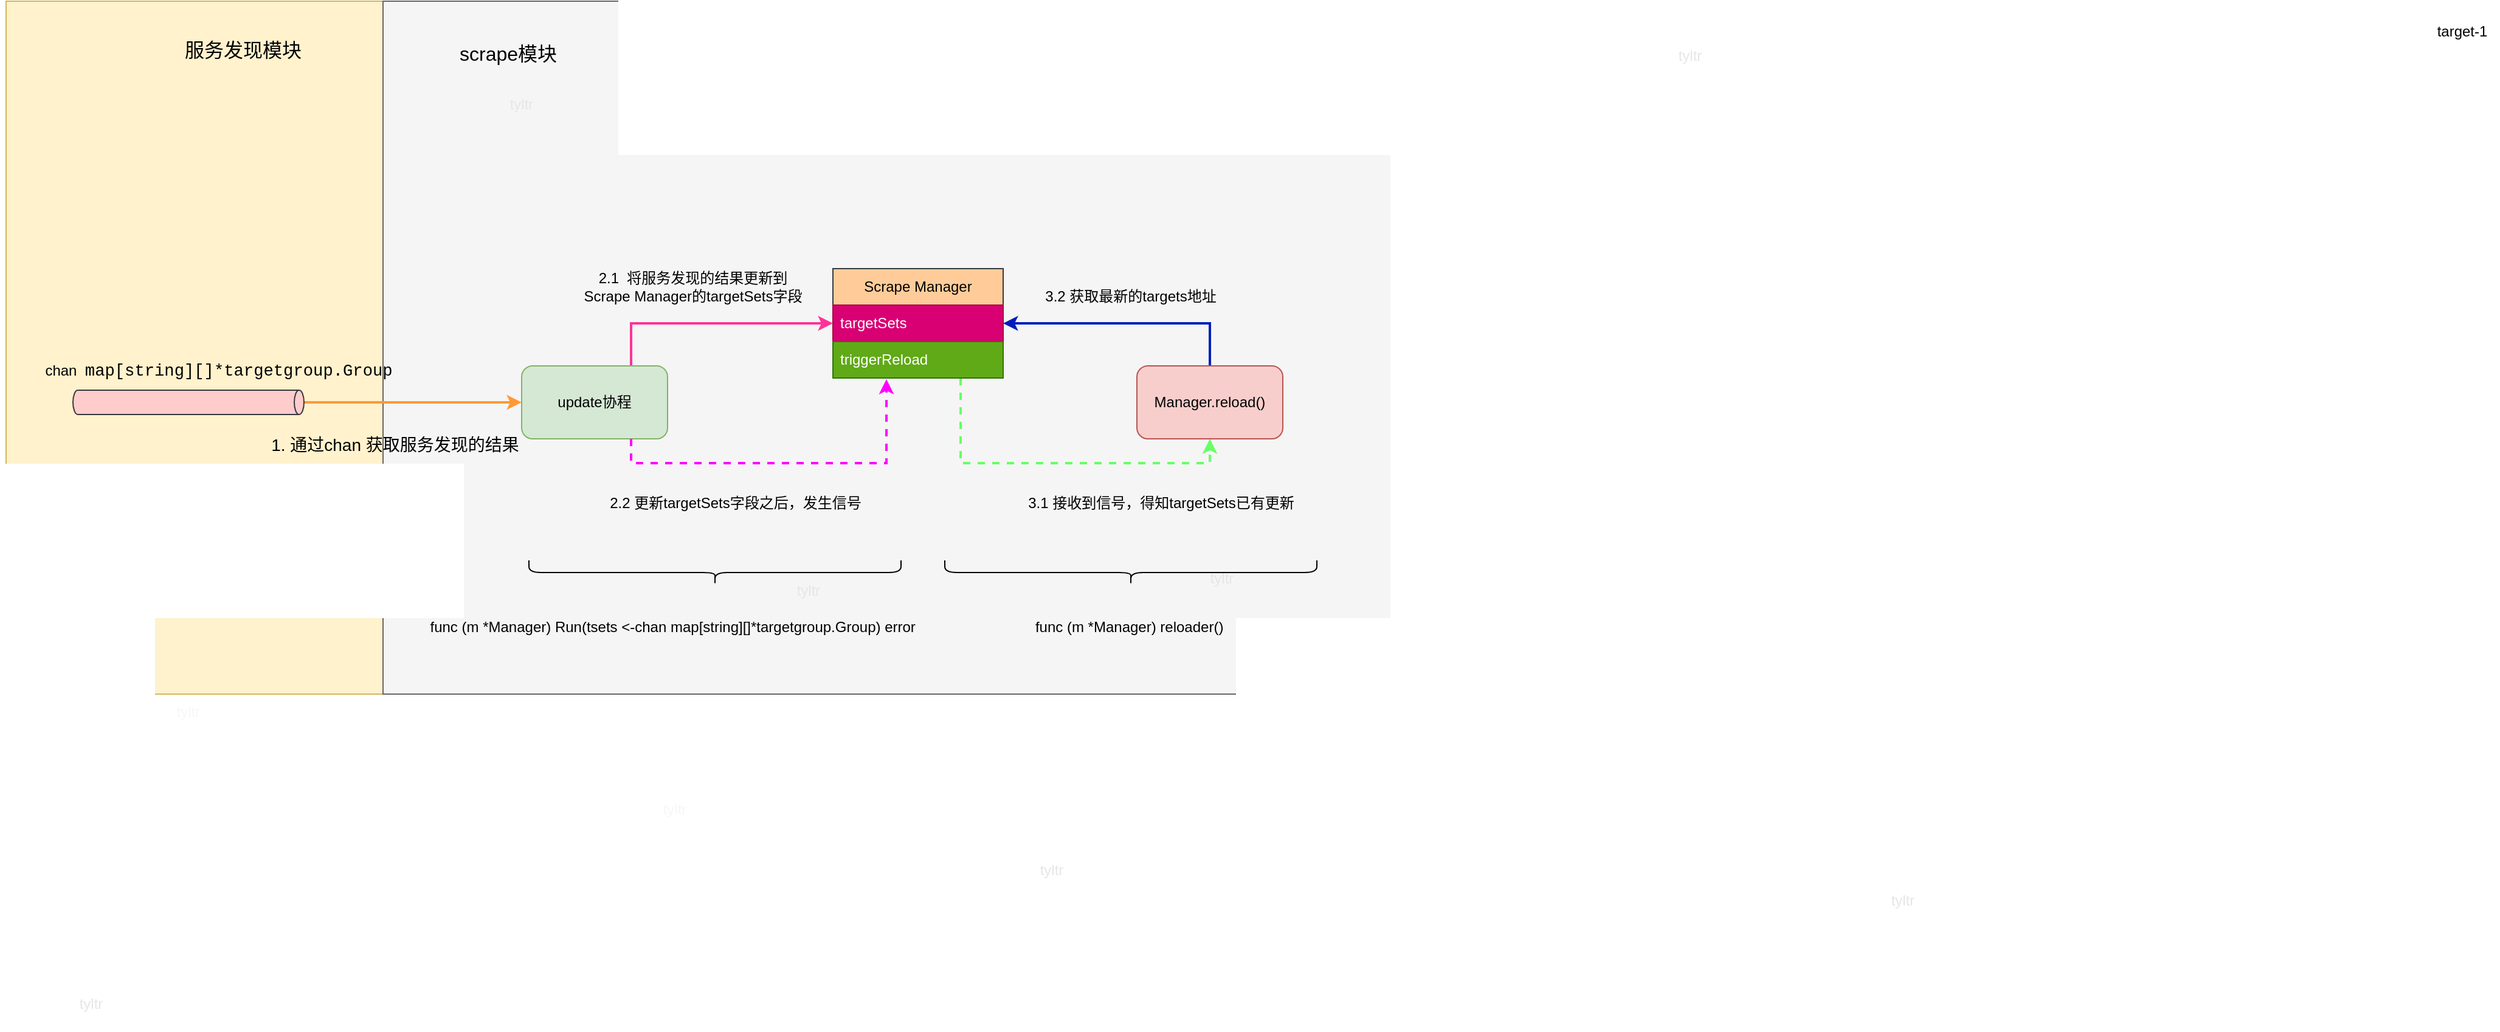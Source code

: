 <mxfile version="24.6.1" type="device">
  <diagram name="第 1 页" id="OPNZHjLj4EeVt9BAlshu">
    <mxGraphModel dx="2261" dy="769" grid="1" gridSize="10" guides="1" tooltips="1" connect="1" arrows="1" fold="1" page="1" pageScale="1" pageWidth="827" pageHeight="1169" math="0" shadow="0">
      <root>
        <mxCell id="0" />
        <mxCell id="1" parent="0" />
        <mxCell id="Am5SQaIytVZF_KlW88iQ-10" value="" style="rounded=0;whiteSpace=wrap;html=1;fillColor=#fff2cc;strokeColor=#d6b656;" vertex="1" parent="1">
          <mxGeometry x="-10" y="50" width="310" height="570" as="geometry" />
        </mxCell>
        <mxCell id="fdpDCFg-NzPG3DscGwCP-4" value="" style="rounded=0;whiteSpace=wrap;html=1;fillColor=#f5f5f5;strokeColor=#666666;fontColor=#333333;" parent="1" vertex="1">
          <mxGeometry x="300" y="50" width="890" height="570" as="geometry" />
        </mxCell>
        <mxCell id="fdpDCFg-NzPG3DscGwCP-2" value="&lt;font style=&quot;font-size: 16px;&quot;&gt;服务发现模块&lt;/font&gt;" style="text;html=1;align=center;verticalAlign=middle;whiteSpace=wrap;rounded=0;" parent="1" vertex="1">
          <mxGeometry x="130" y="75" width="110" height="30" as="geometry" />
        </mxCell>
        <mxCell id="fdpDCFg-NzPG3DscGwCP-8" style="edgeStyle=orthogonalEdgeStyle;rounded=0;orthogonalLoop=1;jettySize=auto;html=1;exitX=0.5;exitY=0;exitDx=0;exitDy=0;exitPerimeter=0;strokeWidth=2;strokeColor=#FF9933;" parent="1" source="fdpDCFg-NzPG3DscGwCP-3" target="fdpDCFg-NzPG3DscGwCP-7" edge="1">
          <mxGeometry relative="1" as="geometry" />
        </mxCell>
        <mxCell id="fdpDCFg-NzPG3DscGwCP-3" value="" style="shape=cylinder3;whiteSpace=wrap;html=1;boundedLbl=1;backgroundOutline=1;size=4;direction=south;fillColor=#ffcccc;strokeColor=#36393d;" parent="1" vertex="1">
          <mxGeometry x="45" y="370" width="190" height="20" as="geometry" />
        </mxCell>
        <mxCell id="fdpDCFg-NzPG3DscGwCP-5" value="&lt;font style=&quot;font-size: 16px;&quot;&gt;scrape模块&lt;/font&gt;" style="text;html=1;align=center;verticalAlign=middle;whiteSpace=wrap;rounded=0;" parent="1" vertex="1">
          <mxGeometry x="345" y="80" width="116" height="25" as="geometry" />
        </mxCell>
        <mxCell id="Am5SQaIytVZF_KlW88iQ-3" style="edgeStyle=orthogonalEdgeStyle;rounded=0;orthogonalLoop=1;jettySize=auto;html=1;exitX=0.75;exitY=0;exitDx=0;exitDy=0;entryX=0;entryY=0.5;entryDx=0;entryDy=0;strokeWidth=2;strokeColor=#FF3399;" edge="1" parent="1" source="fdpDCFg-NzPG3DscGwCP-7" target="fdpDCFg-NzPG3DscGwCP-13">
          <mxGeometry relative="1" as="geometry" />
        </mxCell>
        <mxCell id="fdpDCFg-NzPG3DscGwCP-7" value="update协程" style="rounded=1;whiteSpace=wrap;html=1;fillColor=#d5e8d4;strokeColor=#82b366;" parent="1" vertex="1">
          <mxGeometry x="414" y="350" width="120" height="60" as="geometry" />
        </mxCell>
        <mxCell id="fdpDCFg-NzPG3DscGwCP-9" value="chan&amp;nbsp;&amp;nbsp;&lt;span style=&quot;font-family: ui-monospace, SFMono-Regular, &amp;quot;SF Mono&amp;quot;, Menlo, Consolas, &amp;quot;Liberation Mono&amp;quot;, monospace; font-size: 13.6px; text-align: start; white-space-collapse: break-spaces;&quot;&gt;map[string][]*targetgroup.Group&lt;/span&gt;" style="text;html=1;align=center;verticalAlign=middle;whiteSpace=wrap;rounded=0;" parent="1" vertex="1">
          <mxGeometry x="-15" y="340" width="360" height="30" as="geometry" />
        </mxCell>
        <mxCell id="Am5SQaIytVZF_KlW88iQ-6" style="edgeStyle=orthogonalEdgeStyle;rounded=0;orthogonalLoop=1;jettySize=auto;html=1;exitX=0.75;exitY=1;exitDx=0;exitDy=0;entryX=0.5;entryY=1;entryDx=0;entryDy=0;strokeColor=#66FF66;strokeWidth=2;dashed=1;" edge="1" parent="1" source="fdpDCFg-NzPG3DscGwCP-11" target="fdpDCFg-NzPG3DscGwCP-20">
          <mxGeometry relative="1" as="geometry" />
        </mxCell>
        <mxCell id="fdpDCFg-NzPG3DscGwCP-11" value="&lt;article data-content=&quot;[{&amp;quot;type&amp;quot;:&amp;quot;block&amp;quot;,&amp;quot;id&amp;quot;:&amp;quot;wYMw-1721447536406&amp;quot;,&amp;quot;name&amp;quot;:&amp;quot;code&amp;quot;,&amp;quot;data&amp;quot;:{&amp;quot;language&amp;quot;:&amp;quot;&amp;quot;,&amp;quot;theme&amp;quot;:&amp;quot;default&amp;quot;,&amp;quot;version&amp;quot;:1},&amp;quot;nodes&amp;quot;:[{&amp;quot;type&amp;quot;:&amp;quot;block&amp;quot;,&amp;quot;id&amp;quot;:&amp;quot;BwX8-1721447536405&amp;quot;,&amp;quot;name&amp;quot;:&amp;quot;code-line&amp;quot;,&amp;quot;data&amp;quot;:{},&amp;quot;nodes&amp;quot;:[{&amp;quot;type&amp;quot;:&amp;quot;text&amp;quot;,&amp;quot;id&amp;quot;:&amp;quot;Ct8M-1721447536404&amp;quot;,&amp;quot;leaves&amp;quot;:[{&amp;quot;text&amp;quot;:&amp;quot;Manager&amp;quot;,&amp;quot;marks&amp;quot;:[]}]}]}],&amp;quot;state&amp;quot;:{}}]&quot;&gt;&lt;div data-language=&quot;&quot; style=&quot;white-space-collapse: preserve;&quot; data-theme=&quot;default&quot;&gt;&lt;span style=&quot;background-color: initial; white-space-collapse: collapse;&quot;&gt;Scrape&amp;nbsp;&lt;/span&gt;Manager&lt;/div&gt;&lt;/article&gt;" style="swimlane;fontStyle=0;childLayout=stackLayout;horizontal=1;startSize=30;horizontalStack=0;resizeParent=1;resizeParentMax=0;resizeLast=0;collapsible=1;marginBottom=0;whiteSpace=wrap;html=1;fillColor=#ffcc99;strokeColor=#36393d;" parent="1" vertex="1">
          <mxGeometry x="670" y="270" width="140" height="90" as="geometry" />
        </mxCell>
        <mxCell id="fdpDCFg-NzPG3DscGwCP-13" value="&lt;article data-content=&quot;[{&amp;quot;type&amp;quot;:&amp;quot;block&amp;quot;,&amp;quot;id&amp;quot;:&amp;quot;wYMw-1721447536406&amp;quot;,&amp;quot;name&amp;quot;:&amp;quot;code&amp;quot;,&amp;quot;data&amp;quot;:{&amp;quot;language&amp;quot;:&amp;quot;&amp;quot;,&amp;quot;theme&amp;quot;:&amp;quot;default&amp;quot;,&amp;quot;version&amp;quot;:1},&amp;quot;nodes&amp;quot;:[{&amp;quot;type&amp;quot;:&amp;quot;block&amp;quot;,&amp;quot;id&amp;quot;:&amp;quot;zmjt-1721447626092&amp;quot;,&amp;quot;name&amp;quot;:&amp;quot;code-line&amp;quot;,&amp;quot;data&amp;quot;:{},&amp;quot;nodes&amp;quot;:[{&amp;quot;type&amp;quot;:&amp;quot;text&amp;quot;,&amp;quot;id&amp;quot;:&amp;quot;NunP-1721447626090&amp;quot;,&amp;quot;leaves&amp;quot;:[{&amp;quot;text&amp;quot;:&amp;quot;targetSets&amp;quot;,&amp;quot;marks&amp;quot;:[]}]}]}],&amp;quot;state&amp;quot;:{}}]&quot;&gt;&lt;div data-language=&quot;&quot; style=&quot;white-space-collapse: preserve;&quot; data-theme=&quot;default&quot;&gt;targetSets&lt;/div&gt;&lt;/article&gt;" style="text;strokeColor=#A50040;fillColor=#d80073;align=left;verticalAlign=middle;spacingLeft=4;spacingRight=4;overflow=hidden;points=[[0,0.5],[1,0.5]];portConstraint=eastwest;rotatable=0;whiteSpace=wrap;html=1;fontColor=#ffffff;" parent="fdpDCFg-NzPG3DscGwCP-11" vertex="1">
          <mxGeometry y="30" width="140" height="30" as="geometry" />
        </mxCell>
        <mxCell id="fdpDCFg-NzPG3DscGwCP-14" value="&lt;article data-content=&quot;[{&amp;quot;type&amp;quot;:&amp;quot;block&amp;quot;,&amp;quot;id&amp;quot;:&amp;quot;wYMw-1721447536406&amp;quot;,&amp;quot;name&amp;quot;:&amp;quot;code&amp;quot;,&amp;quot;data&amp;quot;:{&amp;quot;language&amp;quot;:&amp;quot;&amp;quot;,&amp;quot;theme&amp;quot;:&amp;quot;default&amp;quot;,&amp;quot;version&amp;quot;:1},&amp;quot;nodes&amp;quot;:[{&amp;quot;type&amp;quot;:&amp;quot;block&amp;quot;,&amp;quot;id&amp;quot;:&amp;quot;qOg6-1721447632271&amp;quot;,&amp;quot;name&amp;quot;:&amp;quot;code-line&amp;quot;,&amp;quot;data&amp;quot;:{},&amp;quot;nodes&amp;quot;:[{&amp;quot;type&amp;quot;:&amp;quot;text&amp;quot;,&amp;quot;id&amp;quot;:&amp;quot;eazO-1721447632269&amp;quot;,&amp;quot;leaves&amp;quot;:[{&amp;quot;text&amp;quot;:&amp;quot;triggerReload&amp;quot;,&amp;quot;marks&amp;quot;:[]}]}]}],&amp;quot;state&amp;quot;:{}}]&quot;&gt;&lt;div data-language=&quot;&quot; style=&quot;white-space-collapse: preserve;&quot; data-theme=&quot;default&quot;&gt;triggerReload&lt;/div&gt;&lt;/article&gt;" style="text;strokeColor=#2D7600;fillColor=#60a917;align=left;verticalAlign=middle;spacingLeft=4;spacingRight=4;overflow=hidden;points=[[0,0.5],[1,0.5]];portConstraint=eastwest;rotatable=0;whiteSpace=wrap;html=1;perimeterSpacing=1;fontColor=#ffffff;" parent="fdpDCFg-NzPG3DscGwCP-11" vertex="1">
          <mxGeometry y="60" width="140" height="30" as="geometry" />
        </mxCell>
        <mxCell id="fdpDCFg-NzPG3DscGwCP-16" value="&lt;font style=&quot;font-size: 14px;&quot;&gt;1. 通过chan 获取服务发现的结果&lt;/font&gt;" style="text;html=1;align=center;verticalAlign=middle;whiteSpace=wrap;rounded=0;fontColor=default;" parent="1" vertex="1">
          <mxGeometry x="200" y="400" width="220" height="30" as="geometry" />
        </mxCell>
        <mxCell id="fdpDCFg-NzPG3DscGwCP-17" value="2.1&amp;nbsp; 将服务发现的结果更新到&lt;span style=&quot;background-color: initial;&quot;&gt;Scrape&amp;nbsp;&lt;/span&gt;&lt;span style=&quot;white-space-collapse: preserve;&quot;&gt;Manager的&lt;/span&gt;&lt;span style=&quot;white-space-collapse: preserve; background-color: initial;&quot;&gt;targetSets字段&lt;/span&gt;" style="text;html=1;align=center;verticalAlign=middle;whiteSpace=wrap;rounded=0;" parent="1" vertex="1">
          <mxGeometry x="450" y="260" width="210" height="50" as="geometry" />
        </mxCell>
        <mxCell id="fdpDCFg-NzPG3DscGwCP-19" value="2.2 更新&lt;span style=&quot;white-space-collapse: preserve;&quot;&gt;targetSets字段之后，发生信号&lt;/span&gt;" style="text;html=1;align=center;verticalAlign=middle;whiteSpace=wrap;rounded=0;" parent="1" vertex="1">
          <mxGeometry x="480" y="450" width="220" height="25" as="geometry" />
        </mxCell>
        <mxCell id="fdpDCFg-NzPG3DscGwCP-27" style="edgeStyle=orthogonalEdgeStyle;rounded=0;orthogonalLoop=1;jettySize=auto;html=1;exitX=0.5;exitY=0;exitDx=0;exitDy=0;fillColor=#0050ef;strokeColor=#001DBC;strokeWidth=2;" parent="1" source="fdpDCFg-NzPG3DscGwCP-20" target="fdpDCFg-NzPG3DscGwCP-13" edge="1">
          <mxGeometry relative="1" as="geometry" />
        </mxCell>
        <mxCell id="fdpDCFg-NzPG3DscGwCP-20" value="&lt;article data-content=&quot;[{&amp;quot;type&amp;quot;:&amp;quot;block&amp;quot;,&amp;quot;id&amp;quot;:&amp;quot;wYMw-1721447536406&amp;quot;,&amp;quot;name&amp;quot;:&amp;quot;code&amp;quot;,&amp;quot;data&amp;quot;:{&amp;quot;language&amp;quot;:&amp;quot;&amp;quot;,&amp;quot;theme&amp;quot;:&amp;quot;default&amp;quot;,&amp;quot;version&amp;quot;:1},&amp;quot;nodes&amp;quot;:[{&amp;quot;type&amp;quot;:&amp;quot;block&amp;quot;,&amp;quot;id&amp;quot;:&amp;quot;22FU-1721452351014&amp;quot;,&amp;quot;name&amp;quot;:&amp;quot;code-line&amp;quot;,&amp;quot;data&amp;quot;:{},&amp;quot;nodes&amp;quot;:[{&amp;quot;type&amp;quot;:&amp;quot;text&amp;quot;,&amp;quot;id&amp;quot;:&amp;quot;Je7Y-1721452351012&amp;quot;,&amp;quot;leaves&amp;quot;:[{&amp;quot;text&amp;quot;:&amp;quot;reloader&amp;quot;,&amp;quot;marks&amp;quot;:[]}]}]}],&amp;quot;state&amp;quot;:{}}]&quot;&gt;&lt;div data-language=&quot;&quot; style=&quot;white-space-collapse: preserve;&quot; data-theme=&quot;default&quot;&gt;Manager.reload()&lt;/div&gt;&lt;/article&gt;" style="rounded=1;whiteSpace=wrap;html=1;fillColor=#f8cecc;strokeColor=#b85450;" parent="1" vertex="1">
          <mxGeometry x="920" y="350" width="120" height="60" as="geometry" />
        </mxCell>
        <mxCell id="fdpDCFg-NzPG3DscGwCP-23" value="3.1 接收到信号，得知&lt;span style=&quot;white-space-collapse: preserve;&quot;&gt;targetSets已有更新&lt;/span&gt;" style="text;html=1;align=center;verticalAlign=middle;whiteSpace=wrap;rounded=0;" parent="1" vertex="1">
          <mxGeometry x="810" y="450" width="260" height="25" as="geometry" />
        </mxCell>
        <mxCell id="fdpDCFg-NzPG3DscGwCP-28" value="3.2 获取最新的targets地址" style="text;html=1;align=center;verticalAlign=middle;whiteSpace=wrap;rounded=0;" parent="1" vertex="1">
          <mxGeometry x="840" y="280" width="150" height="25" as="geometry" />
        </mxCell>
        <mxCell id="fdpDCFg-NzPG3DscGwCP-70" value="target-1" style="text;html=1;align=center;verticalAlign=middle;whiteSpace=wrap;rounded=0;" parent="1" vertex="1">
          <mxGeometry x="1980" y="60" width="60" height="30" as="geometry" />
        </mxCell>
        <mxCell id="XsaYZCnVBgNQdDiTwEfk-1" value="&lt;font color=&quot;#e6e6e6&quot;&gt;tyltr&lt;/font&gt;" style="text;html=1;align=center;verticalAlign=middle;whiteSpace=wrap;rounded=0;shadow=1;" parent="1" vertex="1">
          <mxGeometry x="30" y="860" width="60" height="30" as="geometry" />
        </mxCell>
        <mxCell id="XsaYZCnVBgNQdDiTwEfk-2" value="&lt;font color=&quot;#e6e6e6&quot;&gt;tyltr&lt;/font&gt;" style="text;html=1;align=center;verticalAlign=middle;whiteSpace=wrap;rounded=0;shadow=1;" parent="1" vertex="1">
          <mxGeometry x="384" y="120" width="60" height="30" as="geometry" />
        </mxCell>
        <mxCell id="XsaYZCnVBgNQdDiTwEfk-3" value="&lt;font color=&quot;#f5f5f5&quot;&gt;tyltr&lt;/font&gt;" style="text;html=1;align=center;verticalAlign=middle;whiteSpace=wrap;rounded=0;shadow=1;" parent="1" vertex="1">
          <mxGeometry x="354" y="520" width="60" height="30" as="geometry" />
        </mxCell>
        <mxCell id="XsaYZCnVBgNQdDiTwEfk-4" value="&lt;font color=&quot;#f7f7f7&quot;&gt;tyltr&lt;/font&gt;" style="text;html=1;align=center;verticalAlign=middle;whiteSpace=wrap;rounded=0;shadow=1;" parent="1" vertex="1">
          <mxGeometry x="510" y="700" width="60" height="30" as="geometry" />
        </mxCell>
        <mxCell id="XsaYZCnVBgNQdDiTwEfk-5" value="&lt;font color=&quot;#f7f7f7&quot;&gt;tyltr&lt;/font&gt;" style="text;html=1;align=center;verticalAlign=middle;whiteSpace=wrap;rounded=0;shadow=1;" parent="1" vertex="1">
          <mxGeometry x="110" y="620" width="60" height="30" as="geometry" />
        </mxCell>
        <mxCell id="XsaYZCnVBgNQdDiTwEfk-7" value="&lt;font color=&quot;#e6e6e6&quot;&gt;tyltr&lt;/font&gt;" style="text;html=1;align=center;verticalAlign=middle;whiteSpace=wrap;rounded=0;shadow=1;" parent="1" vertex="1">
          <mxGeometry x="620" y="520" width="60" height="30" as="geometry" />
        </mxCell>
        <mxCell id="XsaYZCnVBgNQdDiTwEfk-8" value="&lt;font color=&quot;#e6e6e6&quot;&gt;tyltr&lt;/font&gt;" style="text;html=1;align=center;verticalAlign=middle;whiteSpace=wrap;rounded=0;shadow=1;" parent="1" vertex="1">
          <mxGeometry x="960" y="510" width="60" height="30" as="geometry" />
        </mxCell>
        <mxCell id="XsaYZCnVBgNQdDiTwEfk-9" value="&lt;font color=&quot;#e6e6e6&quot;&gt;tyltr&lt;/font&gt;" style="text;html=1;align=center;verticalAlign=middle;whiteSpace=wrap;rounded=0;shadow=1;" parent="1" vertex="1">
          <mxGeometry x="820" y="750" width="60" height="30" as="geometry" />
        </mxCell>
        <mxCell id="XsaYZCnVBgNQdDiTwEfk-11" value="&lt;font color=&quot;#e6e6e6&quot;&gt;tyltr&lt;/font&gt;" style="text;html=1;align=center;verticalAlign=middle;whiteSpace=wrap;rounded=0;shadow=1;" parent="1" vertex="1">
          <mxGeometry x="1344.5" y="80" width="60" height="30" as="geometry" />
        </mxCell>
        <mxCell id="XsaYZCnVBgNQdDiTwEfk-13" value="&lt;font color=&quot;#e6e6e6&quot;&gt;tyltr&lt;/font&gt;" style="text;html=1;align=center;verticalAlign=middle;whiteSpace=wrap;rounded=0;shadow=1;" parent="1" vertex="1">
          <mxGeometry x="1520" y="770" width="60" height="40" as="geometry" />
        </mxCell>
        <mxCell id="Am5SQaIytVZF_KlW88iQ-4" style="edgeStyle=orthogonalEdgeStyle;rounded=0;orthogonalLoop=1;jettySize=auto;html=1;exitX=0.75;exitY=1;exitDx=0;exitDy=0;entryX=0.317;entryY=1;entryDx=0;entryDy=0;entryPerimeter=0;dashed=1;strokeColor=#FF00FF;strokeWidth=2;" edge="1" parent="1" source="fdpDCFg-NzPG3DscGwCP-7" target="fdpDCFg-NzPG3DscGwCP-14">
          <mxGeometry relative="1" as="geometry" />
        </mxCell>
        <mxCell id="Am5SQaIytVZF_KlW88iQ-11" value="" style="shape=curlyBracket;whiteSpace=wrap;html=1;rounded=1;flipH=1;labelPosition=right;verticalLabelPosition=middle;align=left;verticalAlign=middle;direction=north;" vertex="1" parent="1">
          <mxGeometry x="420" y="510" width="306" height="20" as="geometry" />
        </mxCell>
        <mxCell id="Am5SQaIytVZF_KlW88iQ-12" value="" style="shape=curlyBracket;whiteSpace=wrap;html=1;rounded=1;flipH=1;labelPosition=right;verticalLabelPosition=middle;align=left;verticalAlign=middle;direction=north;" vertex="1" parent="1">
          <mxGeometry x="762" y="510" width="306" height="20" as="geometry" />
        </mxCell>
        <mxCell id="Am5SQaIytVZF_KlW88iQ-13" value="&lt;article data-content=&quot;[{&amp;quot;type&amp;quot;:&amp;quot;block&amp;quot;,&amp;quot;id&amp;quot;:&amp;quot;KdVQ-1660557054621&amp;quot;,&amp;quot;name&amp;quot;:&amp;quot;code&amp;quot;,&amp;quot;data&amp;quot;:{&amp;quot;wrap&amp;quot;:false,&amp;quot;language&amp;quot;:&amp;quot;&amp;quot;,&amp;quot;theme&amp;quot;:&amp;quot;default&amp;quot;},&amp;quot;nodes&amp;quot;:[{&amp;quot;type&amp;quot;:&amp;quot;block&amp;quot;,&amp;quot;id&amp;quot;:&amp;quot;9VyO-1721633057209&amp;quot;,&amp;quot;name&amp;quot;:&amp;quot;code-line&amp;quot;,&amp;quot;data&amp;quot;:{},&amp;quot;nodes&amp;quot;:[{&amp;quot;type&amp;quot;:&amp;quot;text&amp;quot;,&amp;quot;id&amp;quot;:&amp;quot;gXr9-1721633057207&amp;quot;,&amp;quot;leaves&amp;quot;:[{&amp;quot;text&amp;quot;:&amp;quot;func&amp;nbsp;(m&amp;nbsp;*Manager)&amp;nbsp;Run(tsets&amp;nbsp;&lt;-chan&amp;nbsp;map[string][]*targetgroup.Group)&amp;nbsp;error&amp;nbsp;&amp;quot;,&amp;quot;marks&amp;quot;:[]}]}]}],&amp;quot;state&amp;quot;:{}}]&quot;&gt;&lt;div data-language=&quot;&quot; style=&quot;white-space-collapse: preserve;&quot; data-theme=&quot;default&quot;&gt;func (m *Manager) Run(tsets &amp;lt;-chan map[string][]*targetgroup.Group) error &lt;/div&gt;&lt;/article&gt;" style="text;html=1;align=center;verticalAlign=middle;whiteSpace=wrap;rounded=0;" vertex="1" parent="1">
          <mxGeometry x="325" y="550" width="430" height="30" as="geometry" />
        </mxCell>
        <mxCell id="Am5SQaIytVZF_KlW88iQ-14" value="&lt;article data-content=&quot;[{&amp;quot;type&amp;quot;:&amp;quot;block&amp;quot;,&amp;quot;id&amp;quot;:&amp;quot;KdVQ-1660557054621&amp;quot;,&amp;quot;name&amp;quot;:&amp;quot;code&amp;quot;,&amp;quot;data&amp;quot;:{&amp;quot;wrap&amp;quot;:false,&amp;quot;language&amp;quot;:&amp;quot;&amp;quot;,&amp;quot;theme&amp;quot;:&amp;quot;default&amp;quot;},&amp;quot;nodes&amp;quot;:[{&amp;quot;type&amp;quot;:&amp;quot;block&amp;quot;,&amp;quot;id&amp;quot;:&amp;quot;neEq-1721633057088&amp;quot;,&amp;quot;name&amp;quot;:&amp;quot;code-line&amp;quot;,&amp;quot;data&amp;quot;:{},&amp;quot;nodes&amp;quot;:[{&amp;quot;type&amp;quot;:&amp;quot;text&amp;quot;,&amp;quot;id&amp;quot;:&amp;quot;wmA3-1721633057086&amp;quot;,&amp;quot;leaves&amp;quot;:[{&amp;quot;text&amp;quot;:&amp;quot;func&amp;nbsp;(m&amp;nbsp;*Manager)&amp;nbsp;reloader()&amp;nbsp;&amp;quot;,&amp;quot;marks&amp;quot;:[]}]}]}],&amp;quot;state&amp;quot;:{}}]&quot;&gt;&lt;div data-language=&quot;&quot; style=&quot;white-space-collapse: preserve;&quot; data-theme=&quot;default&quot;&gt;func (m *Manager) reloader() &lt;/div&gt;&lt;/article&gt;" style="text;html=1;align=center;verticalAlign=middle;whiteSpace=wrap;rounded=0;" vertex="1" parent="1">
          <mxGeometry x="812.5" y="550" width="205" height="30" as="geometry" />
        </mxCell>
      </root>
    </mxGraphModel>
  </diagram>
</mxfile>
